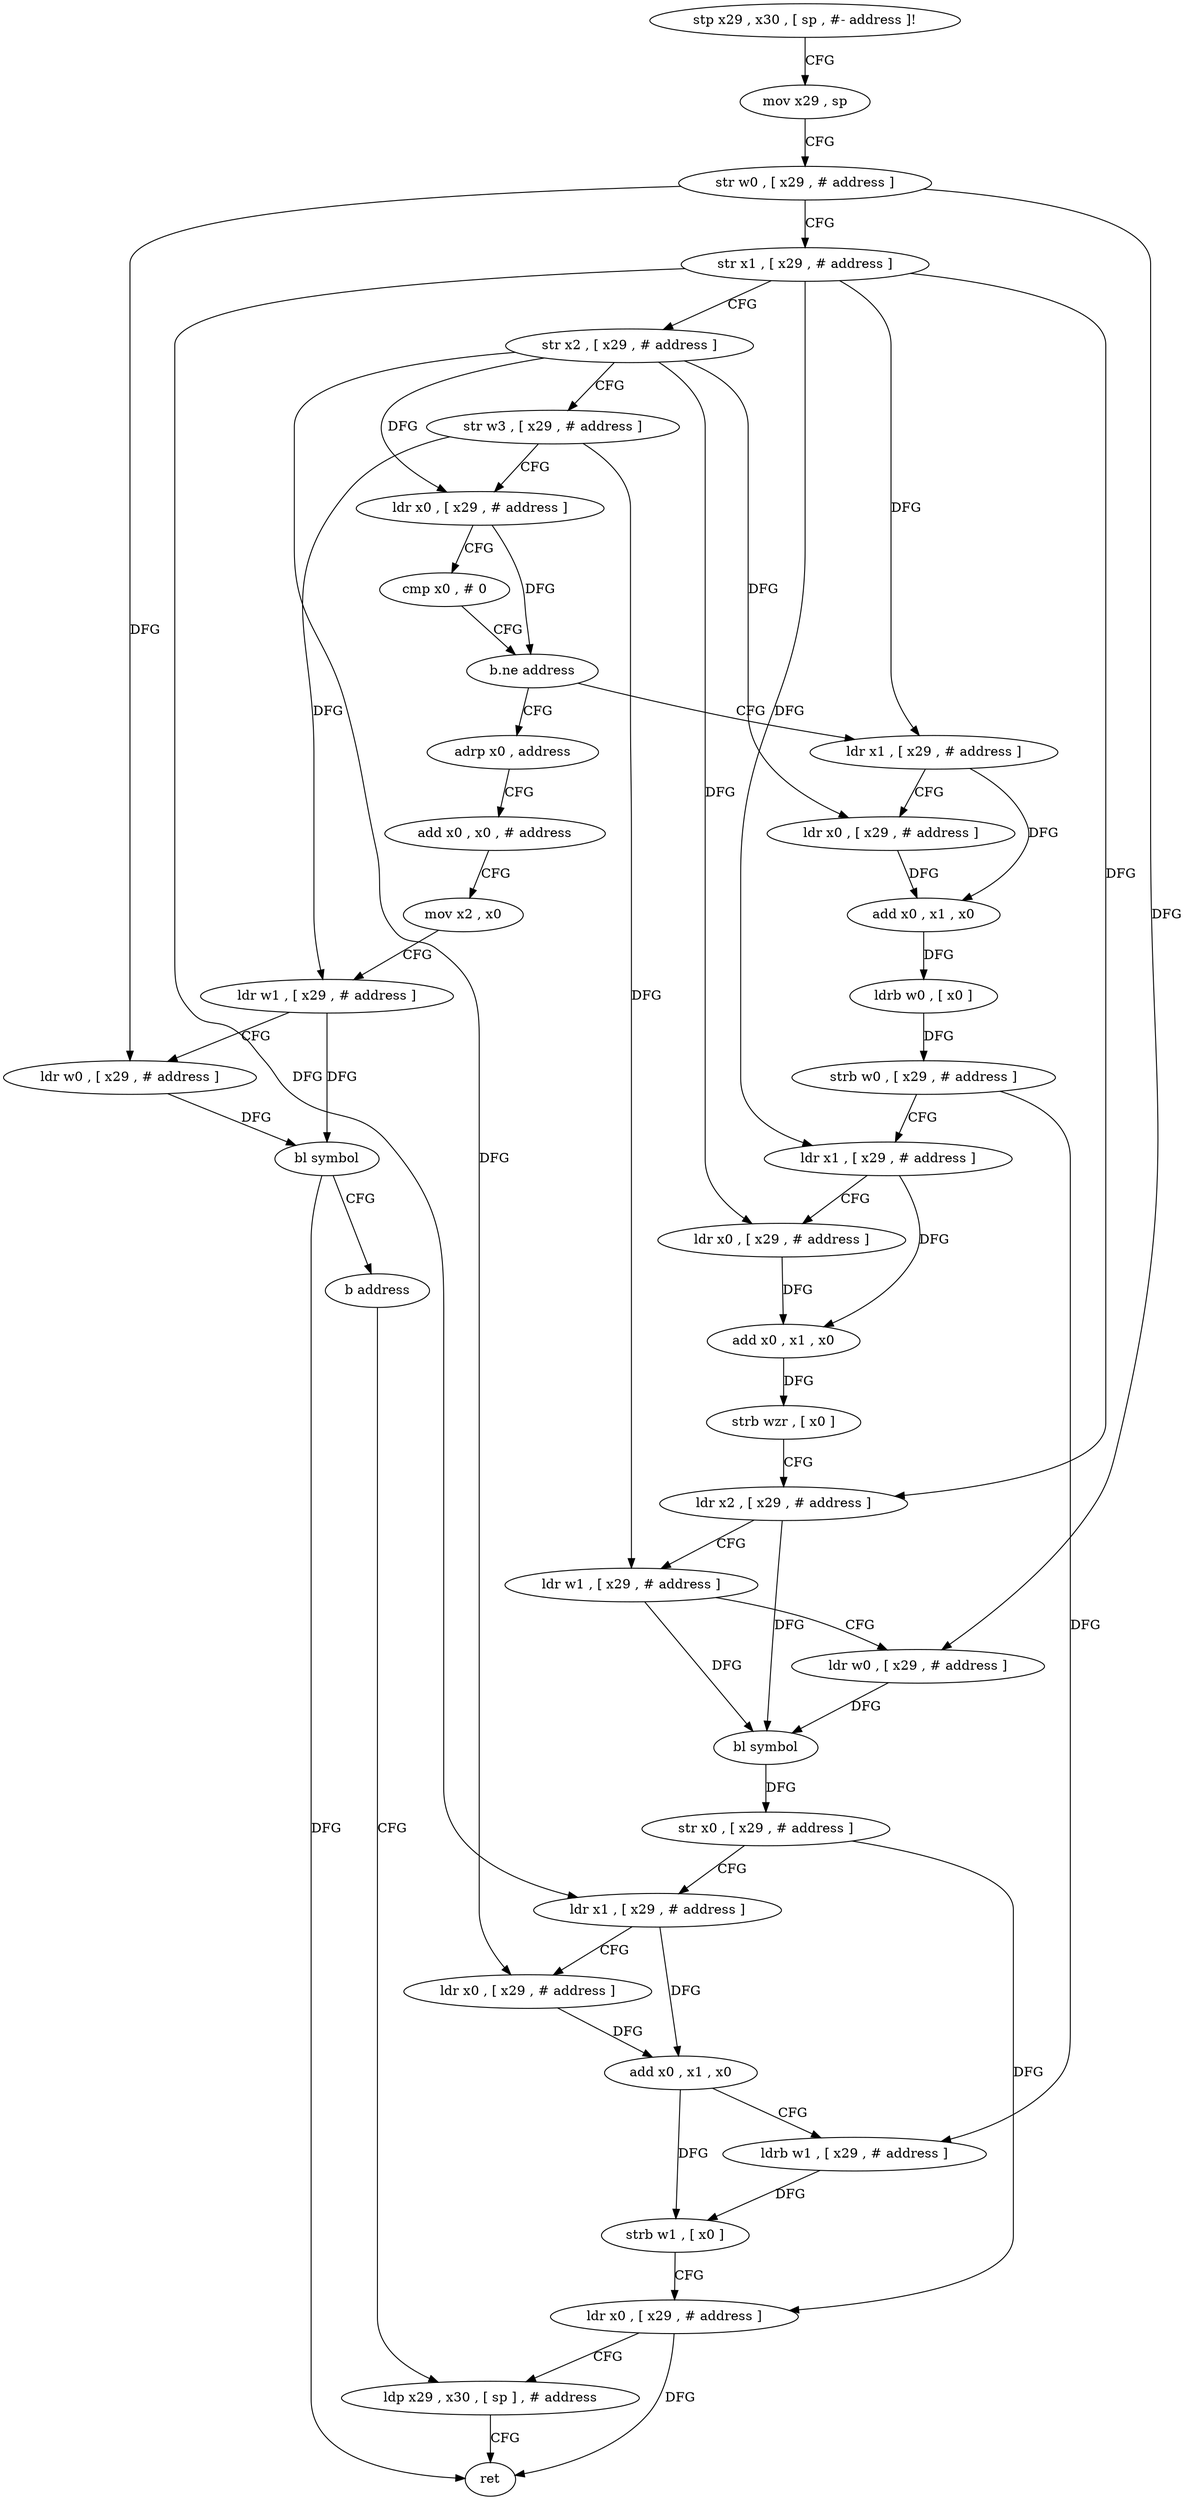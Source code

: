digraph "func" {
"4209904" [label = "stp x29 , x30 , [ sp , #- address ]!" ]
"4209908" [label = "mov x29 , sp" ]
"4209912" [label = "str w0 , [ x29 , # address ]" ]
"4209916" [label = "str x1 , [ x29 , # address ]" ]
"4209920" [label = "str x2 , [ x29 , # address ]" ]
"4209924" [label = "str w3 , [ x29 , # address ]" ]
"4209928" [label = "ldr x0 , [ x29 , # address ]" ]
"4209932" [label = "cmp x0 , # 0" ]
"4209936" [label = "b.ne address" ]
"4209968" [label = "ldr x1 , [ x29 , # address ]" ]
"4209940" [label = "adrp x0 , address" ]
"4209972" [label = "ldr x0 , [ x29 , # address ]" ]
"4209976" [label = "add x0 , x1 , x0" ]
"4209980" [label = "ldrb w0 , [ x0 ]" ]
"4209984" [label = "strb w0 , [ x29 , # address ]" ]
"4209988" [label = "ldr x1 , [ x29 , # address ]" ]
"4209992" [label = "ldr x0 , [ x29 , # address ]" ]
"4209996" [label = "add x0 , x1 , x0" ]
"4210000" [label = "strb wzr , [ x0 ]" ]
"4210004" [label = "ldr x2 , [ x29 , # address ]" ]
"4210008" [label = "ldr w1 , [ x29 , # address ]" ]
"4210012" [label = "ldr w0 , [ x29 , # address ]" ]
"4210016" [label = "bl symbol" ]
"4210020" [label = "str x0 , [ x29 , # address ]" ]
"4210024" [label = "ldr x1 , [ x29 , # address ]" ]
"4210028" [label = "ldr x0 , [ x29 , # address ]" ]
"4210032" [label = "add x0 , x1 , x0" ]
"4210036" [label = "ldrb w1 , [ x29 , # address ]" ]
"4210040" [label = "strb w1 , [ x0 ]" ]
"4210044" [label = "ldr x0 , [ x29 , # address ]" ]
"4210048" [label = "ldp x29 , x30 , [ sp ] , # address" ]
"4209944" [label = "add x0 , x0 , # address" ]
"4209948" [label = "mov x2 , x0" ]
"4209952" [label = "ldr w1 , [ x29 , # address ]" ]
"4209956" [label = "ldr w0 , [ x29 , # address ]" ]
"4209960" [label = "bl symbol" ]
"4209964" [label = "b address" ]
"4210052" [label = "ret" ]
"4209904" -> "4209908" [ label = "CFG" ]
"4209908" -> "4209912" [ label = "CFG" ]
"4209912" -> "4209916" [ label = "CFG" ]
"4209912" -> "4210012" [ label = "DFG" ]
"4209912" -> "4209956" [ label = "DFG" ]
"4209916" -> "4209920" [ label = "CFG" ]
"4209916" -> "4209968" [ label = "DFG" ]
"4209916" -> "4209988" [ label = "DFG" ]
"4209916" -> "4210004" [ label = "DFG" ]
"4209916" -> "4210024" [ label = "DFG" ]
"4209920" -> "4209924" [ label = "CFG" ]
"4209920" -> "4209928" [ label = "DFG" ]
"4209920" -> "4209972" [ label = "DFG" ]
"4209920" -> "4209992" [ label = "DFG" ]
"4209920" -> "4210028" [ label = "DFG" ]
"4209924" -> "4209928" [ label = "CFG" ]
"4209924" -> "4210008" [ label = "DFG" ]
"4209924" -> "4209952" [ label = "DFG" ]
"4209928" -> "4209932" [ label = "CFG" ]
"4209928" -> "4209936" [ label = "DFG" ]
"4209932" -> "4209936" [ label = "CFG" ]
"4209936" -> "4209968" [ label = "CFG" ]
"4209936" -> "4209940" [ label = "CFG" ]
"4209968" -> "4209972" [ label = "CFG" ]
"4209968" -> "4209976" [ label = "DFG" ]
"4209940" -> "4209944" [ label = "CFG" ]
"4209972" -> "4209976" [ label = "DFG" ]
"4209976" -> "4209980" [ label = "DFG" ]
"4209980" -> "4209984" [ label = "DFG" ]
"4209984" -> "4209988" [ label = "CFG" ]
"4209984" -> "4210036" [ label = "DFG" ]
"4209988" -> "4209992" [ label = "CFG" ]
"4209988" -> "4209996" [ label = "DFG" ]
"4209992" -> "4209996" [ label = "DFG" ]
"4209996" -> "4210000" [ label = "DFG" ]
"4210000" -> "4210004" [ label = "CFG" ]
"4210004" -> "4210008" [ label = "CFG" ]
"4210004" -> "4210016" [ label = "DFG" ]
"4210008" -> "4210012" [ label = "CFG" ]
"4210008" -> "4210016" [ label = "DFG" ]
"4210012" -> "4210016" [ label = "DFG" ]
"4210016" -> "4210020" [ label = "DFG" ]
"4210020" -> "4210024" [ label = "CFG" ]
"4210020" -> "4210044" [ label = "DFG" ]
"4210024" -> "4210028" [ label = "CFG" ]
"4210024" -> "4210032" [ label = "DFG" ]
"4210028" -> "4210032" [ label = "DFG" ]
"4210032" -> "4210036" [ label = "CFG" ]
"4210032" -> "4210040" [ label = "DFG" ]
"4210036" -> "4210040" [ label = "DFG" ]
"4210040" -> "4210044" [ label = "CFG" ]
"4210044" -> "4210048" [ label = "CFG" ]
"4210044" -> "4210052" [ label = "DFG" ]
"4210048" -> "4210052" [ label = "CFG" ]
"4209944" -> "4209948" [ label = "CFG" ]
"4209948" -> "4209952" [ label = "CFG" ]
"4209952" -> "4209956" [ label = "CFG" ]
"4209952" -> "4209960" [ label = "DFG" ]
"4209956" -> "4209960" [ label = "DFG" ]
"4209960" -> "4209964" [ label = "CFG" ]
"4209960" -> "4210052" [ label = "DFG" ]
"4209964" -> "4210048" [ label = "CFG" ]
}

